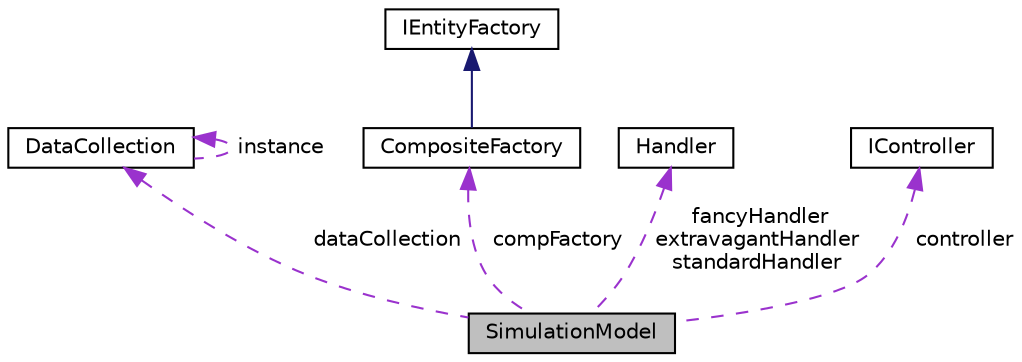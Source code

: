digraph "SimulationModel"
{
 // LATEX_PDF_SIZE
  edge [fontname="Helvetica",fontsize="10",labelfontname="Helvetica",labelfontsize="10"];
  node [fontname="Helvetica",fontsize="10",shape=record];
  Node1 [label="SimulationModel",height=0.2,width=0.4,color="black", fillcolor="grey75", style="filled", fontcolor="black",tooltip="Class SimulationModel handling the transit simulation. it can communicate with the controller."];
  Node2 -> Node1 [dir="back",color="darkorchid3",fontsize="10",style="dashed",label=" dataCollection" ,fontname="Helvetica"];
  Node2 [label="DataCollection",height=0.2,width=0.4,color="black", fillcolor="white", style="filled",URL="$classDataCollection.html",tooltip="DataCollection class using Singleton Pattern."];
  Node2 -> Node2 [dir="back",color="darkorchid3",fontsize="10",style="dashed",label=" instance" ,fontname="Helvetica"];
  Node3 -> Node1 [dir="back",color="darkorchid3",fontsize="10",style="dashed",label=" compFactory" ,fontname="Helvetica"];
  Node3 [label="CompositeFactory",height=0.2,width=0.4,color="black", fillcolor="white", style="filled",URL="$classCompositeFactory.html",tooltip="Factory method for composite class. Inherits from IEntityFactory."];
  Node4 -> Node3 [dir="back",color="midnightblue",fontsize="10",style="solid",fontname="Helvetica"];
  Node4 [label="IEntityFactory",height=0.2,width=0.4,color="black", fillcolor="white", style="filled",URL="$classIEntityFactory.html",tooltip="Composite Factory Interface."];
  Node5 -> Node1 [dir="back",color="darkorchid3",fontsize="10",style="dashed",label=" fancyHandler\nextravagantHandler\nstandardHandler" ,fontname="Helvetica"];
  Node5 [label="Handler",height=0.2,width=0.4,color="black", fillcolor="white", style="filled",URL="$classHandler.html",tooltip="this class is the base class for the handler classes"];
  Node6 -> Node1 [dir="back",color="darkorchid3",fontsize="10",style="dashed",label=" controller" ,fontname="Helvetica"];
  Node6 [label="IController",height=0.2,width=0.4,color="black", fillcolor="white", style="filled",URL="$classIController.html",tooltip="class for IController used for transit service. Uses the Model View"];
}

